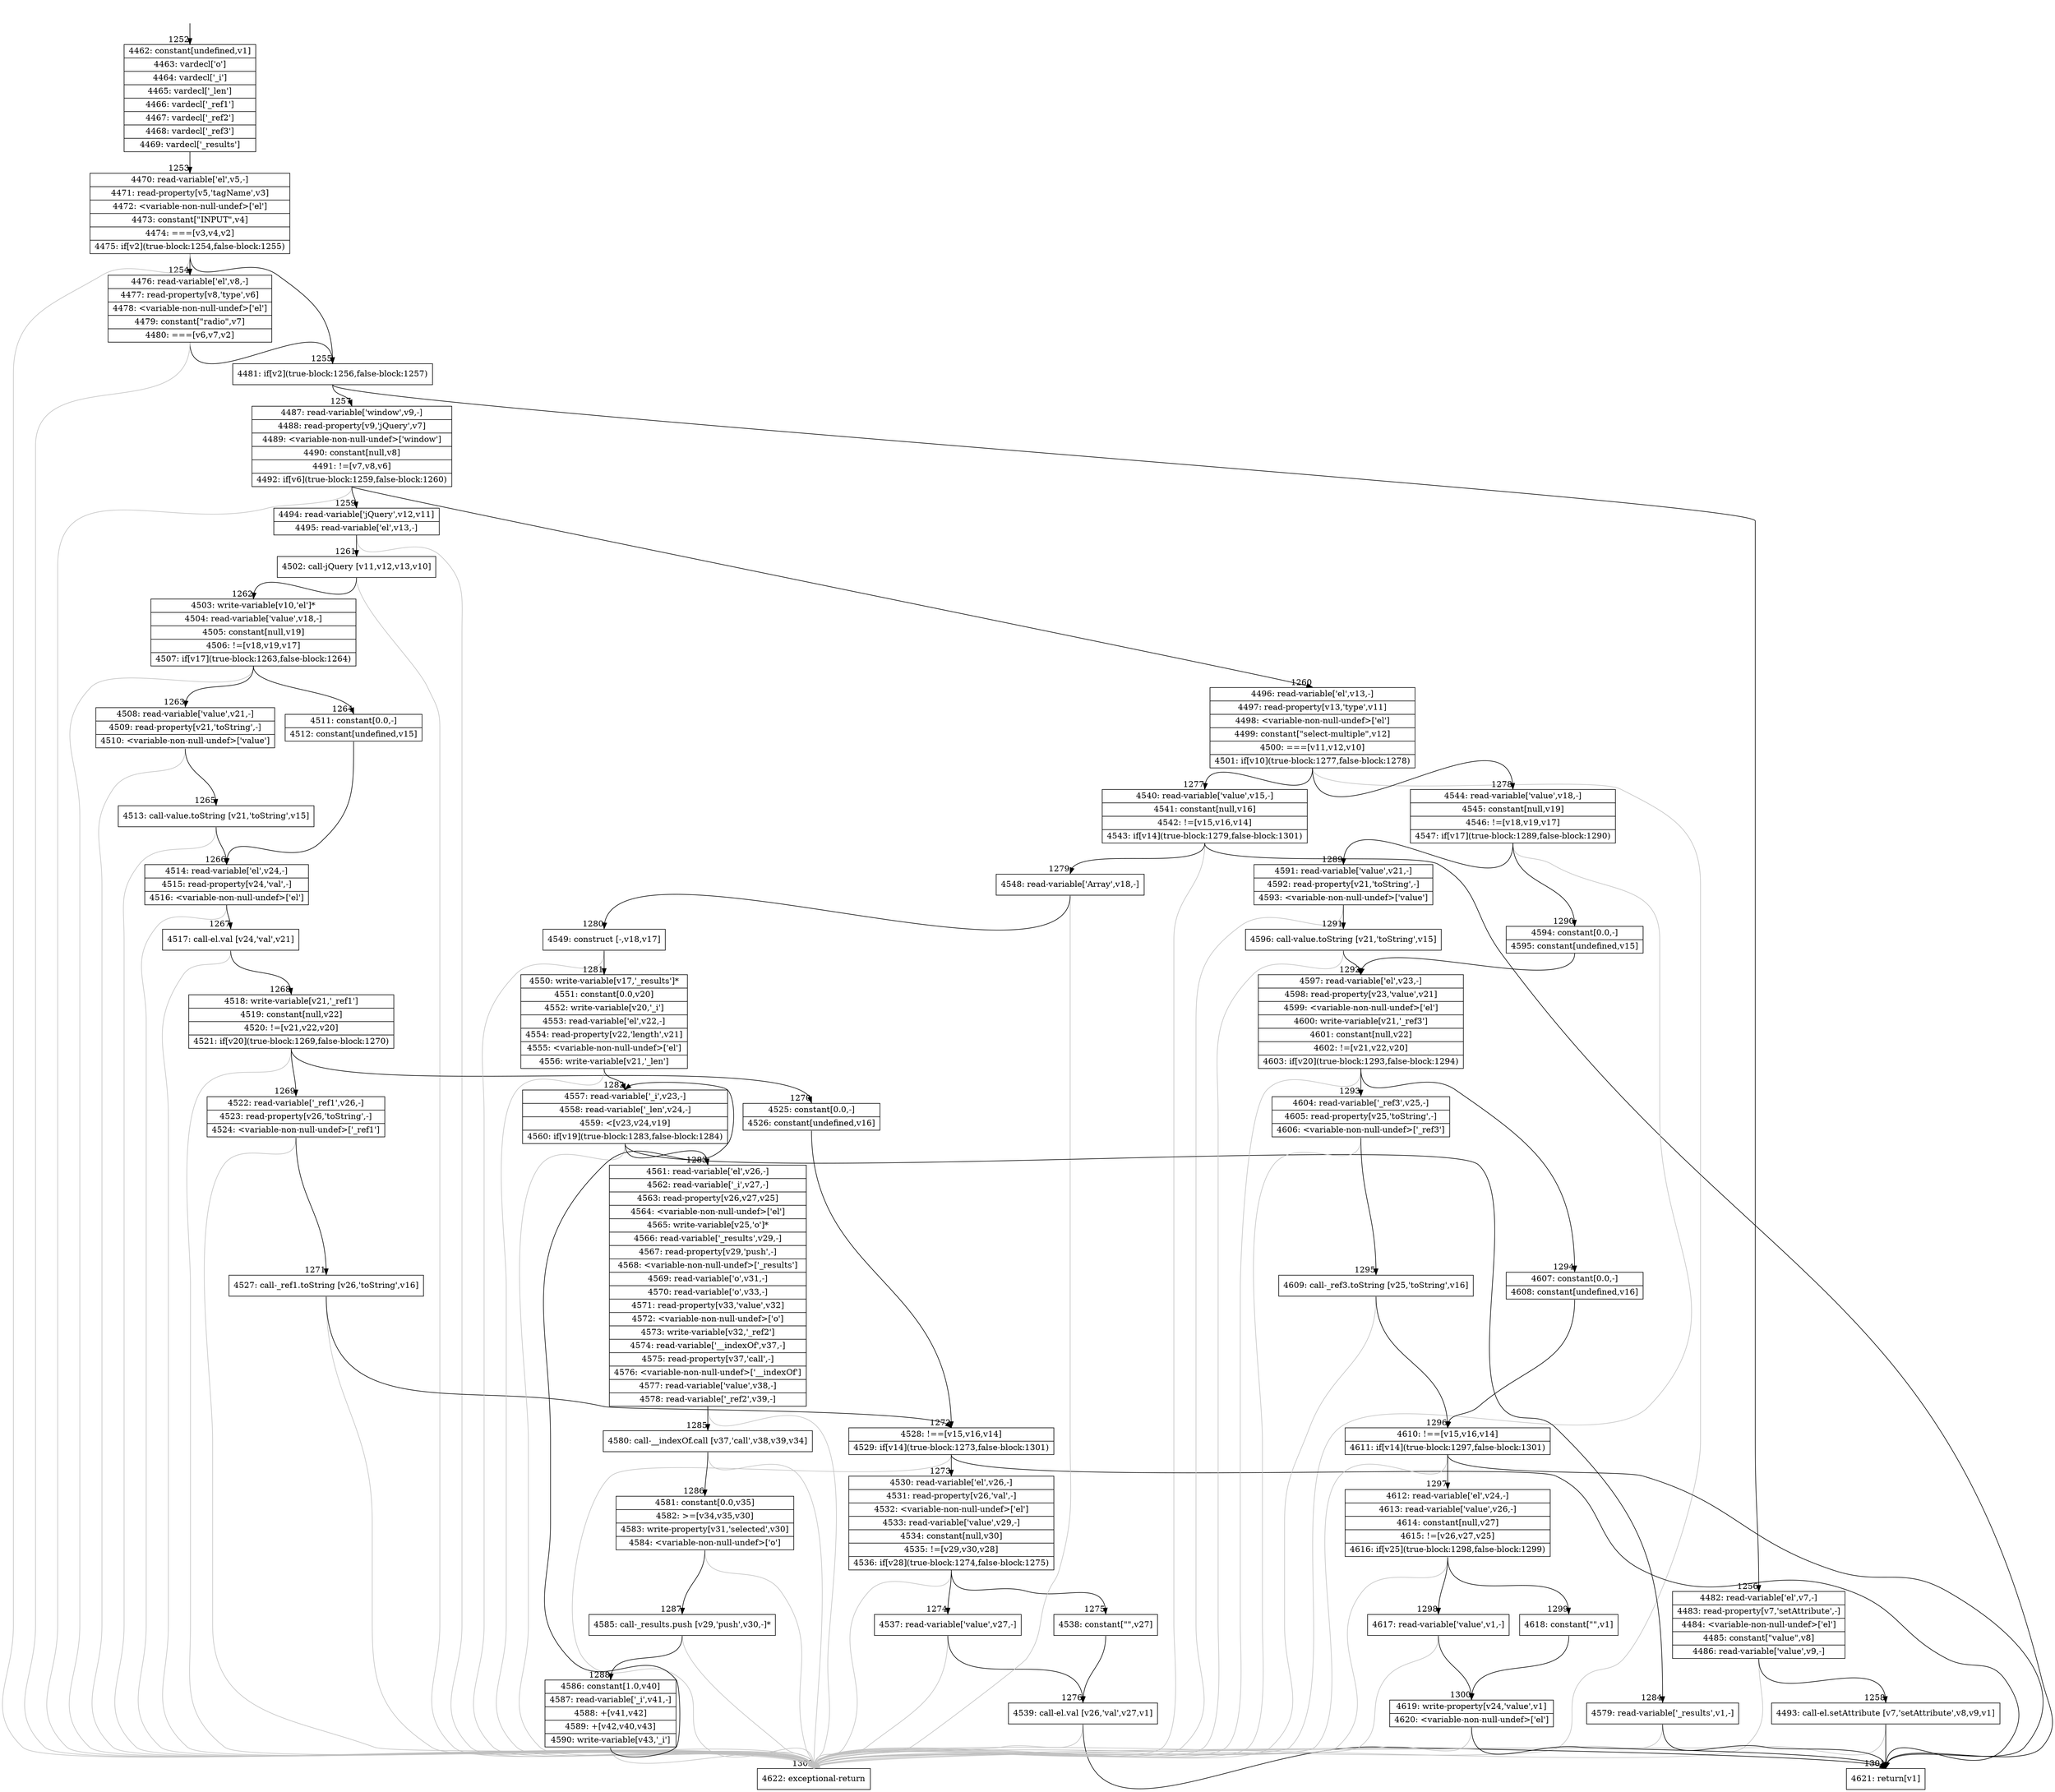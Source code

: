 digraph {
rankdir="TD"
BB_entry98[shape=none,label=""];
BB_entry98 -> BB1252 [tailport=s, headport=n, headlabel="    1252"]
BB1252 [shape=record label="{4462: constant[undefined,v1]|4463: vardecl['o']|4464: vardecl['_i']|4465: vardecl['_len']|4466: vardecl['_ref1']|4467: vardecl['_ref2']|4468: vardecl['_ref3']|4469: vardecl['_results']}" ] 
BB1252 -> BB1253 [tailport=s, headport=n, headlabel="      1253"]
BB1253 [shape=record label="{4470: read-variable['el',v5,-]|4471: read-property[v5,'tagName',v3]|4472: \<variable-non-null-undef\>['el']|4473: constant[\"INPUT\",v4]|4474: ===[v3,v4,v2]|4475: if[v2](true-block:1254,false-block:1255)}" ] 
BB1253 -> BB1255 [tailport=s, headport=n, headlabel="      1255"]
BB1253 -> BB1254 [tailport=s, headport=n, headlabel="      1254"]
BB1253 -> BB1302 [tailport=s, headport=n, color=gray, headlabel="      1302"]
BB1254 [shape=record label="{4476: read-variable['el',v8,-]|4477: read-property[v8,'type',v6]|4478: \<variable-non-null-undef\>['el']|4479: constant[\"radio\",v7]|4480: ===[v6,v7,v2]}" ] 
BB1254 -> BB1255 [tailport=s, headport=n]
BB1254 -> BB1302 [tailport=s, headport=n, color=gray]
BB1255 [shape=record label="{4481: if[v2](true-block:1256,false-block:1257)}" ] 
BB1255 -> BB1256 [tailport=s, headport=n, headlabel="      1256"]
BB1255 -> BB1257 [tailport=s, headport=n, headlabel="      1257"]
BB1256 [shape=record label="{4482: read-variable['el',v7,-]|4483: read-property[v7,'setAttribute',-]|4484: \<variable-non-null-undef\>['el']|4485: constant[\"value\",v8]|4486: read-variable['value',v9,-]}" ] 
BB1256 -> BB1258 [tailport=s, headport=n, headlabel="      1258"]
BB1256 -> BB1302 [tailport=s, headport=n, color=gray]
BB1257 [shape=record label="{4487: read-variable['window',v9,-]|4488: read-property[v9,'jQuery',v7]|4489: \<variable-non-null-undef\>['window']|4490: constant[null,v8]|4491: !=[v7,v8,v6]|4492: if[v6](true-block:1259,false-block:1260)}" ] 
BB1257 -> BB1259 [tailport=s, headport=n, headlabel="      1259"]
BB1257 -> BB1260 [tailport=s, headport=n, headlabel="      1260"]
BB1257 -> BB1302 [tailport=s, headport=n, color=gray]
BB1258 [shape=record label="{4493: call-el.setAttribute [v7,'setAttribute',v8,v9,v1]}" ] 
BB1258 -> BB1301 [tailport=s, headport=n, headlabel="      1301"]
BB1258 -> BB1302 [tailport=s, headport=n, color=gray]
BB1259 [shape=record label="{4494: read-variable['jQuery',v12,v11]|4495: read-variable['el',v13,-]}" ] 
BB1259 -> BB1261 [tailport=s, headport=n, headlabel="      1261"]
BB1259 -> BB1302 [tailport=s, headport=n, color=gray]
BB1260 [shape=record label="{4496: read-variable['el',v13,-]|4497: read-property[v13,'type',v11]|4498: \<variable-non-null-undef\>['el']|4499: constant[\"select-multiple\",v12]|4500: ===[v11,v12,v10]|4501: if[v10](true-block:1277,false-block:1278)}" ] 
BB1260 -> BB1277 [tailport=s, headport=n, headlabel="      1277"]
BB1260 -> BB1278 [tailport=s, headport=n, headlabel="      1278"]
BB1260 -> BB1302 [tailport=s, headport=n, color=gray]
BB1261 [shape=record label="{4502: call-jQuery [v11,v12,v13,v10]}" ] 
BB1261 -> BB1262 [tailport=s, headport=n, headlabel="      1262"]
BB1261 -> BB1302 [tailport=s, headport=n, color=gray]
BB1262 [shape=record label="{4503: write-variable[v10,'el']*|4504: read-variable['value',v18,-]|4505: constant[null,v19]|4506: !=[v18,v19,v17]|4507: if[v17](true-block:1263,false-block:1264)}" ] 
BB1262 -> BB1263 [tailport=s, headport=n, headlabel="      1263"]
BB1262 -> BB1264 [tailport=s, headport=n, headlabel="      1264"]
BB1262 -> BB1302 [tailport=s, headport=n, color=gray]
BB1263 [shape=record label="{4508: read-variable['value',v21,-]|4509: read-property[v21,'toString',-]|4510: \<variable-non-null-undef\>['value']}" ] 
BB1263 -> BB1265 [tailport=s, headport=n, headlabel="      1265"]
BB1263 -> BB1302 [tailport=s, headport=n, color=gray]
BB1264 [shape=record label="{4511: constant[0.0,-]|4512: constant[undefined,v15]}" ] 
BB1264 -> BB1266 [tailport=s, headport=n, headlabel="      1266"]
BB1265 [shape=record label="{4513: call-value.toString [v21,'toString',v15]}" ] 
BB1265 -> BB1266 [tailport=s, headport=n]
BB1265 -> BB1302 [tailport=s, headport=n, color=gray]
BB1266 [shape=record label="{4514: read-variable['el',v24,-]|4515: read-property[v24,'val',-]|4516: \<variable-non-null-undef\>['el']}" ] 
BB1266 -> BB1267 [tailport=s, headport=n, headlabel="      1267"]
BB1266 -> BB1302 [tailport=s, headport=n, color=gray]
BB1267 [shape=record label="{4517: call-el.val [v24,'val',v21]}" ] 
BB1267 -> BB1268 [tailport=s, headport=n, headlabel="      1268"]
BB1267 -> BB1302 [tailport=s, headport=n, color=gray]
BB1268 [shape=record label="{4518: write-variable[v21,'_ref1']|4519: constant[null,v22]|4520: !=[v21,v22,v20]|4521: if[v20](true-block:1269,false-block:1270)}" ] 
BB1268 -> BB1269 [tailport=s, headport=n, headlabel="      1269"]
BB1268 -> BB1270 [tailport=s, headport=n, headlabel="      1270"]
BB1268 -> BB1302 [tailport=s, headport=n, color=gray]
BB1269 [shape=record label="{4522: read-variable['_ref1',v26,-]|4523: read-property[v26,'toString',-]|4524: \<variable-non-null-undef\>['_ref1']}" ] 
BB1269 -> BB1271 [tailport=s, headport=n, headlabel="      1271"]
BB1269 -> BB1302 [tailport=s, headport=n, color=gray]
BB1270 [shape=record label="{4525: constant[0.0,-]|4526: constant[undefined,v16]}" ] 
BB1270 -> BB1272 [tailport=s, headport=n, headlabel="      1272"]
BB1271 [shape=record label="{4527: call-_ref1.toString [v26,'toString',v16]}" ] 
BB1271 -> BB1272 [tailport=s, headport=n]
BB1271 -> BB1302 [tailport=s, headport=n, color=gray]
BB1272 [shape=record label="{4528: !==[v15,v16,v14]|4529: if[v14](true-block:1273,false-block:1301)}" ] 
BB1272 -> BB1273 [tailport=s, headport=n, headlabel="      1273"]
BB1272 -> BB1301 [tailport=s, headport=n]
BB1272 -> BB1302 [tailport=s, headport=n, color=gray]
BB1273 [shape=record label="{4530: read-variable['el',v26,-]|4531: read-property[v26,'val',-]|4532: \<variable-non-null-undef\>['el']|4533: read-variable['value',v29,-]|4534: constant[null,v30]|4535: !=[v29,v30,v28]|4536: if[v28](true-block:1274,false-block:1275)}" ] 
BB1273 -> BB1274 [tailport=s, headport=n, headlabel="      1274"]
BB1273 -> BB1275 [tailport=s, headport=n, headlabel="      1275"]
BB1273 -> BB1302 [tailport=s, headport=n, color=gray]
BB1274 [shape=record label="{4537: read-variable['value',v27,-]}" ] 
BB1274 -> BB1276 [tailport=s, headport=n, headlabel="      1276"]
BB1274 -> BB1302 [tailport=s, headport=n, color=gray]
BB1275 [shape=record label="{4538: constant[\"\",v27]}" ] 
BB1275 -> BB1276 [tailport=s, headport=n]
BB1276 [shape=record label="{4539: call-el.val [v26,'val',v27,v1]}" ] 
BB1276 -> BB1301 [tailport=s, headport=n]
BB1276 -> BB1302 [tailport=s, headport=n, color=gray]
BB1277 [shape=record label="{4540: read-variable['value',v15,-]|4541: constant[null,v16]|4542: !=[v15,v16,v14]|4543: if[v14](true-block:1279,false-block:1301)}" ] 
BB1277 -> BB1279 [tailport=s, headport=n, headlabel="      1279"]
BB1277 -> BB1301 [tailport=s, headport=n]
BB1277 -> BB1302 [tailport=s, headport=n, color=gray]
BB1278 [shape=record label="{4544: read-variable['value',v18,-]|4545: constant[null,v19]|4546: !=[v18,v19,v17]|4547: if[v17](true-block:1289,false-block:1290)}" ] 
BB1278 -> BB1289 [tailport=s, headport=n, headlabel="      1289"]
BB1278 -> BB1290 [tailport=s, headport=n, headlabel="      1290"]
BB1278 -> BB1302 [tailport=s, headport=n, color=gray]
BB1279 [shape=record label="{4548: read-variable['Array',v18,-]}" ] 
BB1279 -> BB1280 [tailport=s, headport=n, headlabel="      1280"]
BB1279 -> BB1302 [tailport=s, headport=n, color=gray]
BB1280 [shape=record label="{4549: construct [-,v18,v17]}" ] 
BB1280 -> BB1281 [tailport=s, headport=n, headlabel="      1281"]
BB1280 -> BB1302 [tailport=s, headport=n, color=gray]
BB1281 [shape=record label="{4550: write-variable[v17,'_results']*|4551: constant[0.0,v20]|4552: write-variable[v20,'_i']|4553: read-variable['el',v22,-]|4554: read-property[v22,'length',v21]|4555: \<variable-non-null-undef\>['el']|4556: write-variable[v21,'_len']}" ] 
BB1281 -> BB1282 [tailport=s, headport=n, headlabel="      1282"]
BB1281 -> BB1302 [tailport=s, headport=n, color=gray]
BB1282 [shape=record label="{4557: read-variable['_i',v23,-]|4558: read-variable['_len',v24,-]|4559: \<[v23,v24,v19]|4560: if[v19](true-block:1283,false-block:1284)}" ] 
BB1282 -> BB1283 [tailport=s, headport=n, headlabel="      1283"]
BB1282 -> BB1284 [tailport=s, headport=n, headlabel="      1284"]
BB1282 -> BB1302 [tailport=s, headport=n, color=gray]
BB1283 [shape=record label="{4561: read-variable['el',v26,-]|4562: read-variable['_i',v27,-]|4563: read-property[v26,v27,v25]|4564: \<variable-non-null-undef\>['el']|4565: write-variable[v25,'o']*|4566: read-variable['_results',v29,-]|4567: read-property[v29,'push',-]|4568: \<variable-non-null-undef\>['_results']|4569: read-variable['o',v31,-]|4570: read-variable['o',v33,-]|4571: read-property[v33,'value',v32]|4572: \<variable-non-null-undef\>['o']|4573: write-variable[v32,'_ref2']|4574: read-variable['__indexOf',v37,-]|4575: read-property[v37,'call',-]|4576: \<variable-non-null-undef\>['__indexOf']|4577: read-variable['value',v38,-]|4578: read-variable['_ref2',v39,-]}" ] 
BB1283 -> BB1285 [tailport=s, headport=n, headlabel="      1285"]
BB1283 -> BB1302 [tailport=s, headport=n, color=gray]
BB1284 [shape=record label="{4579: read-variable['_results',v1,-]}" ] 
BB1284 -> BB1301 [tailport=s, headport=n]
BB1284 -> BB1302 [tailport=s, headport=n, color=gray]
BB1285 [shape=record label="{4580: call-__indexOf.call [v37,'call',v38,v39,v34]}" ] 
BB1285 -> BB1286 [tailport=s, headport=n, headlabel="      1286"]
BB1285 -> BB1302 [tailport=s, headport=n, color=gray]
BB1286 [shape=record label="{4581: constant[0.0,v35]|4582: \>=[v34,v35,v30]|4583: write-property[v31,'selected',v30]|4584: \<variable-non-null-undef\>['o']}" ] 
BB1286 -> BB1287 [tailport=s, headport=n, headlabel="      1287"]
BB1286 -> BB1302 [tailport=s, headport=n, color=gray]
BB1287 [shape=record label="{4585: call-_results.push [v29,'push',v30,-]*}" ] 
BB1287 -> BB1288 [tailport=s, headport=n, headlabel="      1288"]
BB1287 -> BB1302 [tailport=s, headport=n, color=gray]
BB1288 [shape=record label="{4586: constant[1.0,v40]|4587: read-variable['_i',v41,-]|4588: +[v41,v42]|4589: +[v42,v40,v43]|4590: write-variable[v43,'_i']}" ] 
BB1288 -> BB1282 [tailport=s, headport=n]
BB1288 -> BB1302 [tailport=s, headport=n, color=gray]
BB1289 [shape=record label="{4591: read-variable['value',v21,-]|4592: read-property[v21,'toString',-]|4593: \<variable-non-null-undef\>['value']}" ] 
BB1289 -> BB1291 [tailport=s, headport=n, headlabel="      1291"]
BB1289 -> BB1302 [tailport=s, headport=n, color=gray]
BB1290 [shape=record label="{4594: constant[0.0,-]|4595: constant[undefined,v15]}" ] 
BB1290 -> BB1292 [tailport=s, headport=n, headlabel="      1292"]
BB1291 [shape=record label="{4596: call-value.toString [v21,'toString',v15]}" ] 
BB1291 -> BB1292 [tailport=s, headport=n]
BB1291 -> BB1302 [tailport=s, headport=n, color=gray]
BB1292 [shape=record label="{4597: read-variable['el',v23,-]|4598: read-property[v23,'value',v21]|4599: \<variable-non-null-undef\>['el']|4600: write-variable[v21,'_ref3']|4601: constant[null,v22]|4602: !=[v21,v22,v20]|4603: if[v20](true-block:1293,false-block:1294)}" ] 
BB1292 -> BB1293 [tailport=s, headport=n, headlabel="      1293"]
BB1292 -> BB1294 [tailport=s, headport=n, headlabel="      1294"]
BB1292 -> BB1302 [tailport=s, headport=n, color=gray]
BB1293 [shape=record label="{4604: read-variable['_ref3',v25,-]|4605: read-property[v25,'toString',-]|4606: \<variable-non-null-undef\>['_ref3']}" ] 
BB1293 -> BB1295 [tailport=s, headport=n, headlabel="      1295"]
BB1293 -> BB1302 [tailport=s, headport=n, color=gray]
BB1294 [shape=record label="{4607: constant[0.0,-]|4608: constant[undefined,v16]}" ] 
BB1294 -> BB1296 [tailport=s, headport=n, headlabel="      1296"]
BB1295 [shape=record label="{4609: call-_ref3.toString [v25,'toString',v16]}" ] 
BB1295 -> BB1296 [tailport=s, headport=n]
BB1295 -> BB1302 [tailport=s, headport=n, color=gray]
BB1296 [shape=record label="{4610: !==[v15,v16,v14]|4611: if[v14](true-block:1297,false-block:1301)}" ] 
BB1296 -> BB1297 [tailport=s, headport=n, headlabel="      1297"]
BB1296 -> BB1301 [tailport=s, headport=n]
BB1296 -> BB1302 [tailport=s, headport=n, color=gray]
BB1297 [shape=record label="{4612: read-variable['el',v24,-]|4613: read-variable['value',v26,-]|4614: constant[null,v27]|4615: !=[v26,v27,v25]|4616: if[v25](true-block:1298,false-block:1299)}" ] 
BB1297 -> BB1298 [tailport=s, headport=n, headlabel="      1298"]
BB1297 -> BB1299 [tailport=s, headport=n, headlabel="      1299"]
BB1297 -> BB1302 [tailport=s, headport=n, color=gray]
BB1298 [shape=record label="{4617: read-variable['value',v1,-]}" ] 
BB1298 -> BB1300 [tailport=s, headport=n, headlabel="      1300"]
BB1298 -> BB1302 [tailport=s, headport=n, color=gray]
BB1299 [shape=record label="{4618: constant[\"\",v1]}" ] 
BB1299 -> BB1300 [tailport=s, headport=n]
BB1300 [shape=record label="{4619: write-property[v24,'value',v1]|4620: \<variable-non-null-undef\>['el']}" ] 
BB1300 -> BB1301 [tailport=s, headport=n]
BB1300 -> BB1302 [tailport=s, headport=n, color=gray]
BB1301 [shape=record label="{4621: return[v1]}" ] 
BB1302 [shape=record label="{4622: exceptional-return}" ] 
//#$~ 1020
}
